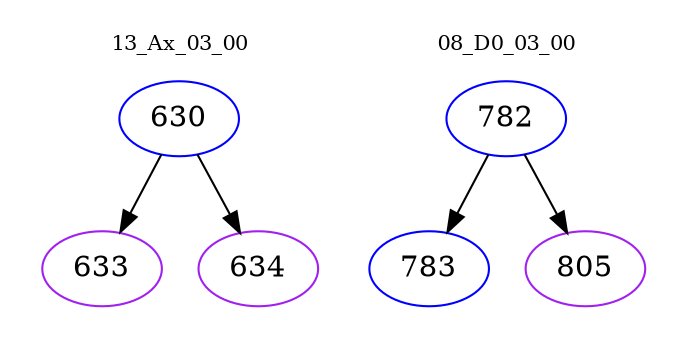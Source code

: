 digraph{
subgraph cluster_0 {
color = white
label = "13_Ax_03_00";
fontsize=10;
T0_630 [label="630", color="blue"]
T0_630 -> T0_633 [color="black"]
T0_633 [label="633", color="purple"]
T0_630 -> T0_634 [color="black"]
T0_634 [label="634", color="purple"]
}
subgraph cluster_1 {
color = white
label = "08_D0_03_00";
fontsize=10;
T1_782 [label="782", color="blue"]
T1_782 -> T1_783 [color="black"]
T1_783 [label="783", color="blue"]
T1_782 -> T1_805 [color="black"]
T1_805 [label="805", color="purple"]
}
}

